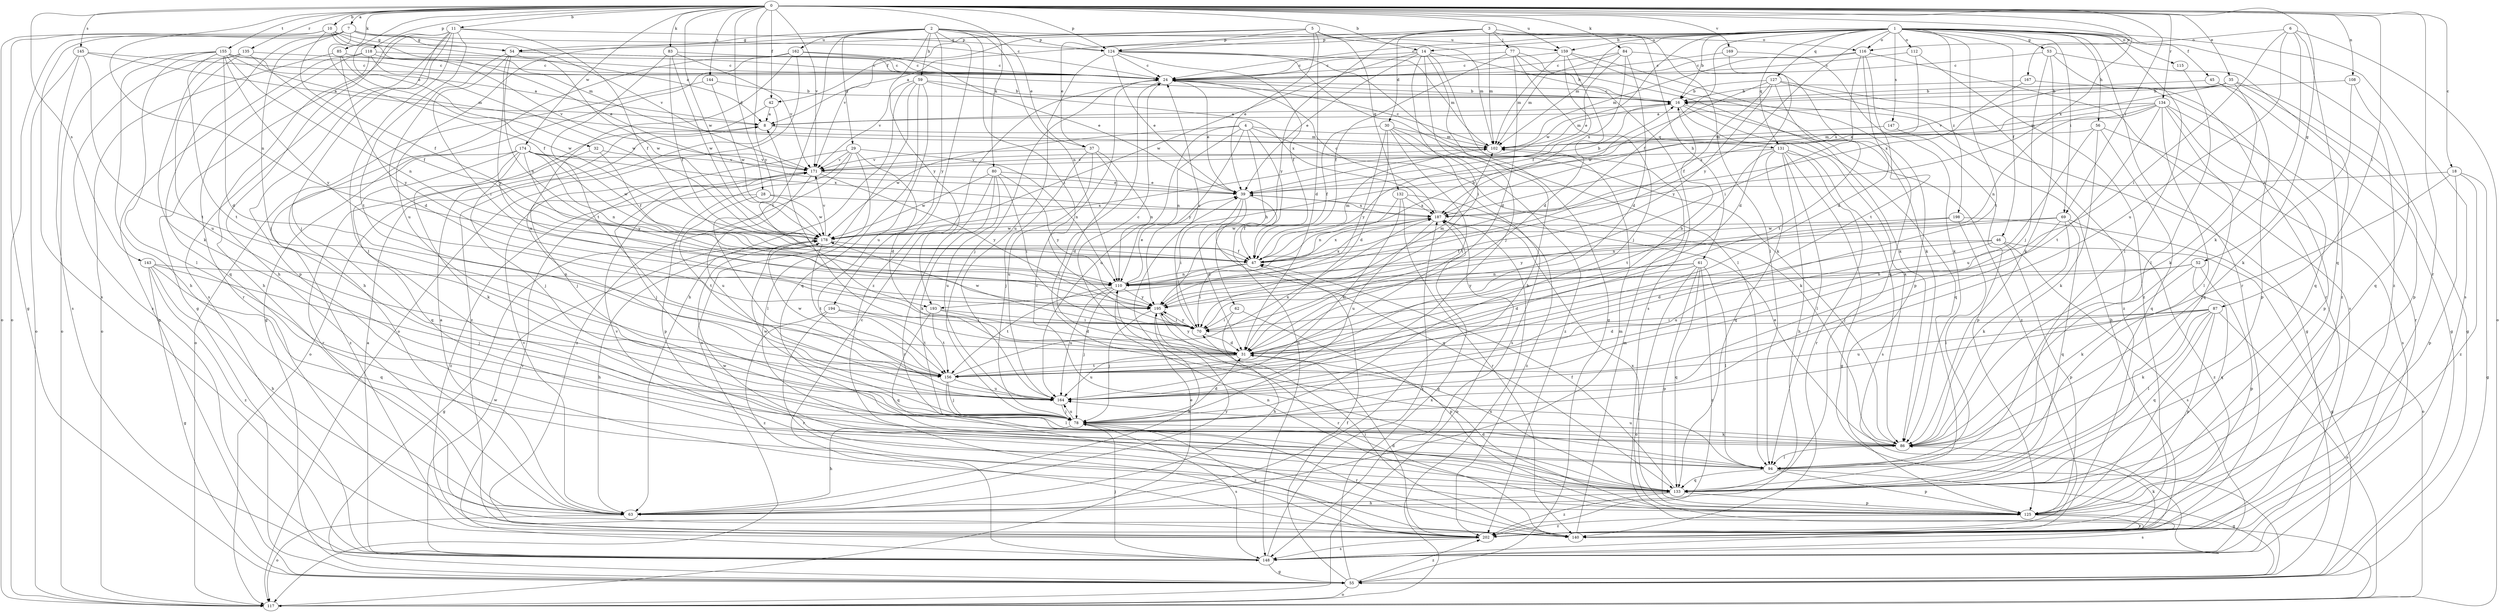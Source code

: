 strict digraph  {
0;
1;
2;
3;
4;
5;
6;
7;
8;
10;
11;
14;
16;
18;
24;
28;
29;
30;
31;
32;
35;
37;
39;
42;
45;
46;
47;
52;
53;
54;
55;
56;
59;
61;
62;
63;
69;
70;
77;
78;
80;
83;
84;
85;
86;
87;
94;
102;
108;
110;
112;
115;
116;
117;
118;
124;
125;
127;
131;
132;
133;
134;
135;
140;
143;
144;
145;
147;
148;
155;
156;
159;
162;
164;
167;
169;
171;
174;
178;
187;
193;
194;
195;
198;
202;
0 -> 7  [label=a];
0 -> 10  [label=b];
0 -> 11  [label=b];
0 -> 14  [label=b];
0 -> 18  [label=c];
0 -> 28  [label=d];
0 -> 32  [label=e];
0 -> 35  [label=e];
0 -> 42  [label=f];
0 -> 52  [label=g];
0 -> 69  [label=i];
0 -> 80  [label=k];
0 -> 83  [label=k];
0 -> 84  [label=k];
0 -> 85  [label=k];
0 -> 87  [label=l];
0 -> 108  [label=n];
0 -> 110  [label=n];
0 -> 118  [label=p];
0 -> 124  [label=p];
0 -> 134  [label=r];
0 -> 135  [label=r];
0 -> 140  [label=r];
0 -> 143  [label=s];
0 -> 144  [label=s];
0 -> 145  [label=s];
0 -> 155  [label=t];
0 -> 159  [label=u];
0 -> 167  [label=v];
0 -> 169  [label=v];
0 -> 171  [label=v];
0 -> 174  [label=w];
0 -> 178  [label=w];
0 -> 187  [label=x];
0 -> 193  [label=y];
1 -> 8  [label=a];
1 -> 14  [label=b];
1 -> 16  [label=b];
1 -> 24  [label=c];
1 -> 42  [label=f];
1 -> 45  [label=f];
1 -> 46  [label=f];
1 -> 47  [label=f];
1 -> 53  [label=g];
1 -> 56  [label=h];
1 -> 69  [label=i];
1 -> 94  [label=l];
1 -> 102  [label=m];
1 -> 112  [label=o];
1 -> 115  [label=o];
1 -> 116  [label=o];
1 -> 127  [label=q];
1 -> 131  [label=q];
1 -> 140  [label=r];
1 -> 147  [label=s];
1 -> 148  [label=s];
1 -> 156  [label=t];
1 -> 159  [label=u];
1 -> 178  [label=w];
1 -> 193  [label=y];
1 -> 198  [label=z];
1 -> 202  [label=z];
2 -> 29  [label=d];
2 -> 37  [label=e];
2 -> 54  [label=g];
2 -> 59  [label=h];
2 -> 70  [label=i];
2 -> 110  [label=n];
2 -> 124  [label=p];
2 -> 156  [label=t];
2 -> 159  [label=u];
2 -> 162  [label=u];
2 -> 164  [label=u];
2 -> 193  [label=y];
2 -> 194  [label=y];
2 -> 202  [label=z];
3 -> 30  [label=d];
3 -> 37  [label=e];
3 -> 61  [label=h];
3 -> 77  [label=j];
3 -> 94  [label=l];
3 -> 102  [label=m];
3 -> 116  [label=o];
3 -> 124  [label=p];
3 -> 195  [label=y];
4 -> 62  [label=h];
4 -> 86  [label=k];
4 -> 110  [label=n];
4 -> 131  [label=q];
4 -> 148  [label=s];
4 -> 164  [label=u];
4 -> 178  [label=w];
4 -> 195  [label=y];
5 -> 31  [label=d];
5 -> 39  [label=e];
5 -> 54  [label=g];
5 -> 102  [label=m];
5 -> 124  [label=p];
5 -> 132  [label=q];
5 -> 171  [label=v];
6 -> 70  [label=i];
6 -> 86  [label=k];
6 -> 116  [label=o];
6 -> 117  [label=o];
6 -> 133  [label=q];
6 -> 164  [label=u];
7 -> 24  [label=c];
7 -> 47  [label=f];
7 -> 54  [label=g];
7 -> 78  [label=j];
7 -> 86  [label=k];
7 -> 117  [label=o];
7 -> 148  [label=s];
7 -> 171  [label=v];
8 -> 102  [label=m];
10 -> 8  [label=a];
10 -> 39  [label=e];
10 -> 47  [label=f];
10 -> 54  [label=g];
10 -> 55  [label=g];
10 -> 102  [label=m];
10 -> 117  [label=o];
11 -> 47  [label=f];
11 -> 55  [label=g];
11 -> 63  [label=h];
11 -> 78  [label=j];
11 -> 94  [label=l];
11 -> 124  [label=p];
11 -> 125  [label=p];
11 -> 148  [label=s];
11 -> 156  [label=t];
14 -> 16  [label=b];
14 -> 24  [label=c];
14 -> 39  [label=e];
14 -> 55  [label=g];
14 -> 63  [label=h];
14 -> 70  [label=i];
14 -> 78  [label=j];
14 -> 178  [label=w];
16 -> 8  [label=a];
16 -> 24  [label=c];
16 -> 86  [label=k];
16 -> 102  [label=m];
16 -> 133  [label=q];
16 -> 202  [label=z];
18 -> 39  [label=e];
18 -> 55  [label=g];
18 -> 78  [label=j];
18 -> 125  [label=p];
18 -> 202  [label=z];
24 -> 16  [label=b];
24 -> 39  [label=e];
24 -> 78  [label=j];
24 -> 94  [label=l];
28 -> 156  [label=t];
28 -> 178  [label=w];
28 -> 187  [label=x];
28 -> 202  [label=z];
29 -> 31  [label=d];
29 -> 78  [label=j];
29 -> 94  [label=l];
29 -> 110  [label=n];
29 -> 125  [label=p];
29 -> 171  [label=v];
29 -> 202  [label=z];
30 -> 31  [label=d];
30 -> 47  [label=f];
30 -> 102  [label=m];
30 -> 148  [label=s];
30 -> 156  [label=t];
30 -> 195  [label=y];
30 -> 202  [label=z];
31 -> 8  [label=a];
31 -> 16  [label=b];
31 -> 24  [label=c];
31 -> 156  [label=t];
31 -> 164  [label=u];
31 -> 195  [label=y];
32 -> 47  [label=f];
32 -> 140  [label=r];
32 -> 171  [label=v];
35 -> 16  [label=b];
35 -> 39  [label=e];
35 -> 55  [label=g];
35 -> 86  [label=k];
35 -> 125  [label=p];
35 -> 171  [label=v];
37 -> 31  [label=d];
37 -> 78  [label=j];
37 -> 110  [label=n];
37 -> 164  [label=u];
37 -> 171  [label=v];
39 -> 16  [label=b];
39 -> 31  [label=d];
39 -> 47  [label=f];
39 -> 70  [label=i];
39 -> 133  [label=q];
39 -> 187  [label=x];
42 -> 8  [label=a];
42 -> 117  [label=o];
42 -> 202  [label=z];
45 -> 16  [label=b];
45 -> 55  [label=g];
45 -> 125  [label=p];
46 -> 31  [label=d];
46 -> 47  [label=f];
46 -> 55  [label=g];
46 -> 125  [label=p];
46 -> 148  [label=s];
46 -> 164  [label=u];
47 -> 16  [label=b];
47 -> 70  [label=i];
47 -> 102  [label=m];
47 -> 110  [label=n];
47 -> 187  [label=x];
52 -> 86  [label=k];
52 -> 110  [label=n];
52 -> 125  [label=p];
52 -> 133  [label=q];
52 -> 195  [label=y];
53 -> 24  [label=c];
53 -> 78  [label=j];
53 -> 86  [label=k];
53 -> 140  [label=r];
53 -> 202  [label=z];
54 -> 16  [label=b];
54 -> 24  [label=c];
54 -> 31  [label=d];
54 -> 70  [label=i];
54 -> 110  [label=n];
54 -> 178  [label=w];
54 -> 195  [label=y];
55 -> 47  [label=f];
55 -> 117  [label=o];
55 -> 187  [label=x];
55 -> 202  [label=z];
56 -> 86  [label=k];
56 -> 102  [label=m];
56 -> 133  [label=q];
56 -> 148  [label=s];
56 -> 164  [label=u];
59 -> 16  [label=b];
59 -> 63  [label=h];
59 -> 117  [label=o];
59 -> 133  [label=q];
59 -> 164  [label=u];
59 -> 171  [label=v];
59 -> 187  [label=x];
61 -> 31  [label=d];
61 -> 70  [label=i];
61 -> 94  [label=l];
61 -> 110  [label=n];
61 -> 117  [label=o];
61 -> 125  [label=p];
61 -> 133  [label=q];
61 -> 202  [label=z];
62 -> 63  [label=h];
62 -> 70  [label=i];
62 -> 125  [label=p];
63 -> 8  [label=a];
63 -> 102  [label=m];
63 -> 117  [label=o];
63 -> 171  [label=v];
63 -> 195  [label=y];
69 -> 78  [label=j];
69 -> 86  [label=k];
69 -> 110  [label=n];
69 -> 133  [label=q];
69 -> 178  [label=w];
69 -> 202  [label=z];
70 -> 24  [label=c];
70 -> 31  [label=d];
70 -> 178  [label=w];
70 -> 195  [label=y];
77 -> 24  [label=c];
77 -> 31  [label=d];
77 -> 47  [label=f];
77 -> 78  [label=j];
77 -> 86  [label=k];
77 -> 148  [label=s];
78 -> 31  [label=d];
78 -> 63  [label=h];
78 -> 86  [label=k];
78 -> 140  [label=r];
78 -> 148  [label=s];
78 -> 164  [label=u];
78 -> 178  [label=w];
78 -> 202  [label=z];
80 -> 39  [label=e];
80 -> 70  [label=i];
80 -> 86  [label=k];
80 -> 140  [label=r];
80 -> 164  [label=u];
80 -> 178  [label=w];
80 -> 195  [label=y];
83 -> 24  [label=c];
83 -> 47  [label=f];
83 -> 156  [label=t];
83 -> 171  [label=v];
83 -> 178  [label=w];
84 -> 24  [label=c];
84 -> 31  [label=d];
84 -> 39  [label=e];
84 -> 102  [label=m];
84 -> 133  [label=q];
84 -> 187  [label=x];
85 -> 24  [label=c];
85 -> 117  [label=o];
85 -> 178  [label=w];
85 -> 195  [label=y];
86 -> 39  [label=e];
86 -> 94  [label=l];
86 -> 164  [label=u];
87 -> 31  [label=d];
87 -> 70  [label=i];
87 -> 86  [label=k];
87 -> 94  [label=l];
87 -> 117  [label=o];
87 -> 125  [label=p];
87 -> 133  [label=q];
87 -> 164  [label=u];
94 -> 55  [label=g];
94 -> 125  [label=p];
94 -> 133  [label=q];
102 -> 24  [label=c];
102 -> 171  [label=v];
108 -> 16  [label=b];
108 -> 86  [label=k];
108 -> 133  [label=q];
110 -> 39  [label=e];
110 -> 78  [label=j];
110 -> 133  [label=q];
110 -> 156  [label=t];
110 -> 164  [label=u];
110 -> 187  [label=x];
110 -> 195  [label=y];
112 -> 24  [label=c];
112 -> 187  [label=x];
112 -> 202  [label=z];
115 -> 94  [label=l];
116 -> 24  [label=c];
116 -> 31  [label=d];
116 -> 70  [label=i];
116 -> 102  [label=m];
116 -> 148  [label=s];
116 -> 156  [label=t];
117 -> 39  [label=e];
117 -> 187  [label=x];
118 -> 24  [label=c];
118 -> 55  [label=g];
118 -> 63  [label=h];
118 -> 140  [label=r];
118 -> 171  [label=v];
118 -> 178  [label=w];
124 -> 24  [label=c];
124 -> 39  [label=e];
124 -> 47  [label=f];
124 -> 86  [label=k];
124 -> 94  [label=l];
124 -> 102  [label=m];
124 -> 164  [label=u];
125 -> 31  [label=d];
125 -> 110  [label=n];
125 -> 140  [label=r];
125 -> 148  [label=s];
125 -> 187  [label=x];
125 -> 202  [label=z];
127 -> 16  [label=b];
127 -> 47  [label=f];
127 -> 55  [label=g];
127 -> 156  [label=t];
127 -> 178  [label=w];
127 -> 195  [label=y];
127 -> 202  [label=z];
131 -> 55  [label=g];
131 -> 63  [label=h];
131 -> 94  [label=l];
131 -> 133  [label=q];
131 -> 140  [label=r];
131 -> 148  [label=s];
131 -> 156  [label=t];
131 -> 171  [label=v];
132 -> 110  [label=n];
132 -> 140  [label=r];
132 -> 164  [label=u];
132 -> 187  [label=x];
132 -> 202  [label=z];
133 -> 24  [label=c];
133 -> 47  [label=f];
133 -> 63  [label=h];
133 -> 125  [label=p];
133 -> 171  [label=v];
133 -> 178  [label=w];
133 -> 202  [label=z];
134 -> 8  [label=a];
134 -> 94  [label=l];
134 -> 102  [label=m];
134 -> 110  [label=n];
134 -> 125  [label=p];
134 -> 133  [label=q];
134 -> 140  [label=r];
134 -> 156  [label=t];
134 -> 187  [label=x];
135 -> 24  [label=c];
135 -> 47  [label=f];
135 -> 133  [label=q];
135 -> 148  [label=s];
135 -> 164  [label=u];
140 -> 16  [label=b];
140 -> 70  [label=i];
140 -> 86  [label=k];
140 -> 102  [label=m];
143 -> 55  [label=g];
143 -> 63  [label=h];
143 -> 78  [label=j];
143 -> 110  [label=n];
143 -> 133  [label=q];
143 -> 202  [label=z];
144 -> 16  [label=b];
144 -> 117  [label=o];
144 -> 178  [label=w];
145 -> 8  [label=a];
145 -> 24  [label=c];
145 -> 117  [label=o];
145 -> 148  [label=s];
145 -> 156  [label=t];
147 -> 102  [label=m];
147 -> 125  [label=p];
148 -> 8  [label=a];
148 -> 24  [label=c];
148 -> 55  [label=g];
148 -> 78  [label=j];
148 -> 171  [label=v];
148 -> 178  [label=w];
148 -> 187  [label=x];
155 -> 8  [label=a];
155 -> 24  [label=c];
155 -> 31  [label=d];
155 -> 63  [label=h];
155 -> 94  [label=l];
155 -> 102  [label=m];
155 -> 110  [label=n];
155 -> 117  [label=o];
155 -> 156  [label=t];
155 -> 195  [label=y];
156 -> 78  [label=j];
156 -> 94  [label=l];
156 -> 164  [label=u];
156 -> 178  [label=w];
156 -> 187  [label=x];
159 -> 24  [label=c];
159 -> 31  [label=d];
159 -> 47  [label=f];
159 -> 86  [label=k];
159 -> 102  [label=m];
159 -> 125  [label=p];
162 -> 24  [label=c];
162 -> 39  [label=e];
162 -> 55  [label=g];
162 -> 63  [label=h];
162 -> 117  [label=o];
162 -> 164  [label=u];
164 -> 78  [label=j];
167 -> 16  [label=b];
167 -> 133  [label=q];
167 -> 187  [label=x];
169 -> 24  [label=c];
169 -> 31  [label=d];
169 -> 86  [label=k];
171 -> 39  [label=e];
171 -> 78  [label=j];
171 -> 164  [label=u];
171 -> 195  [label=y];
174 -> 78  [label=j];
174 -> 86  [label=k];
174 -> 110  [label=n];
174 -> 133  [label=q];
174 -> 171  [label=v];
174 -> 178  [label=w];
174 -> 187  [label=x];
174 -> 195  [label=y];
174 -> 202  [label=z];
178 -> 47  [label=f];
178 -> 55  [label=g];
178 -> 63  [label=h];
178 -> 156  [label=t];
178 -> 171  [label=v];
187 -> 24  [label=c];
187 -> 117  [label=o];
187 -> 164  [label=u];
187 -> 178  [label=w];
193 -> 31  [label=d];
193 -> 70  [label=i];
193 -> 133  [label=q];
193 -> 156  [label=t];
194 -> 70  [label=i];
194 -> 140  [label=r];
194 -> 156  [label=t];
194 -> 202  [label=z];
195 -> 63  [label=h];
195 -> 70  [label=i];
195 -> 78  [label=j];
195 -> 102  [label=m];
195 -> 140  [label=r];
198 -> 94  [label=l];
198 -> 117  [label=o];
198 -> 178  [label=w];
198 -> 195  [label=y];
202 -> 31  [label=d];
202 -> 148  [label=s];
}
